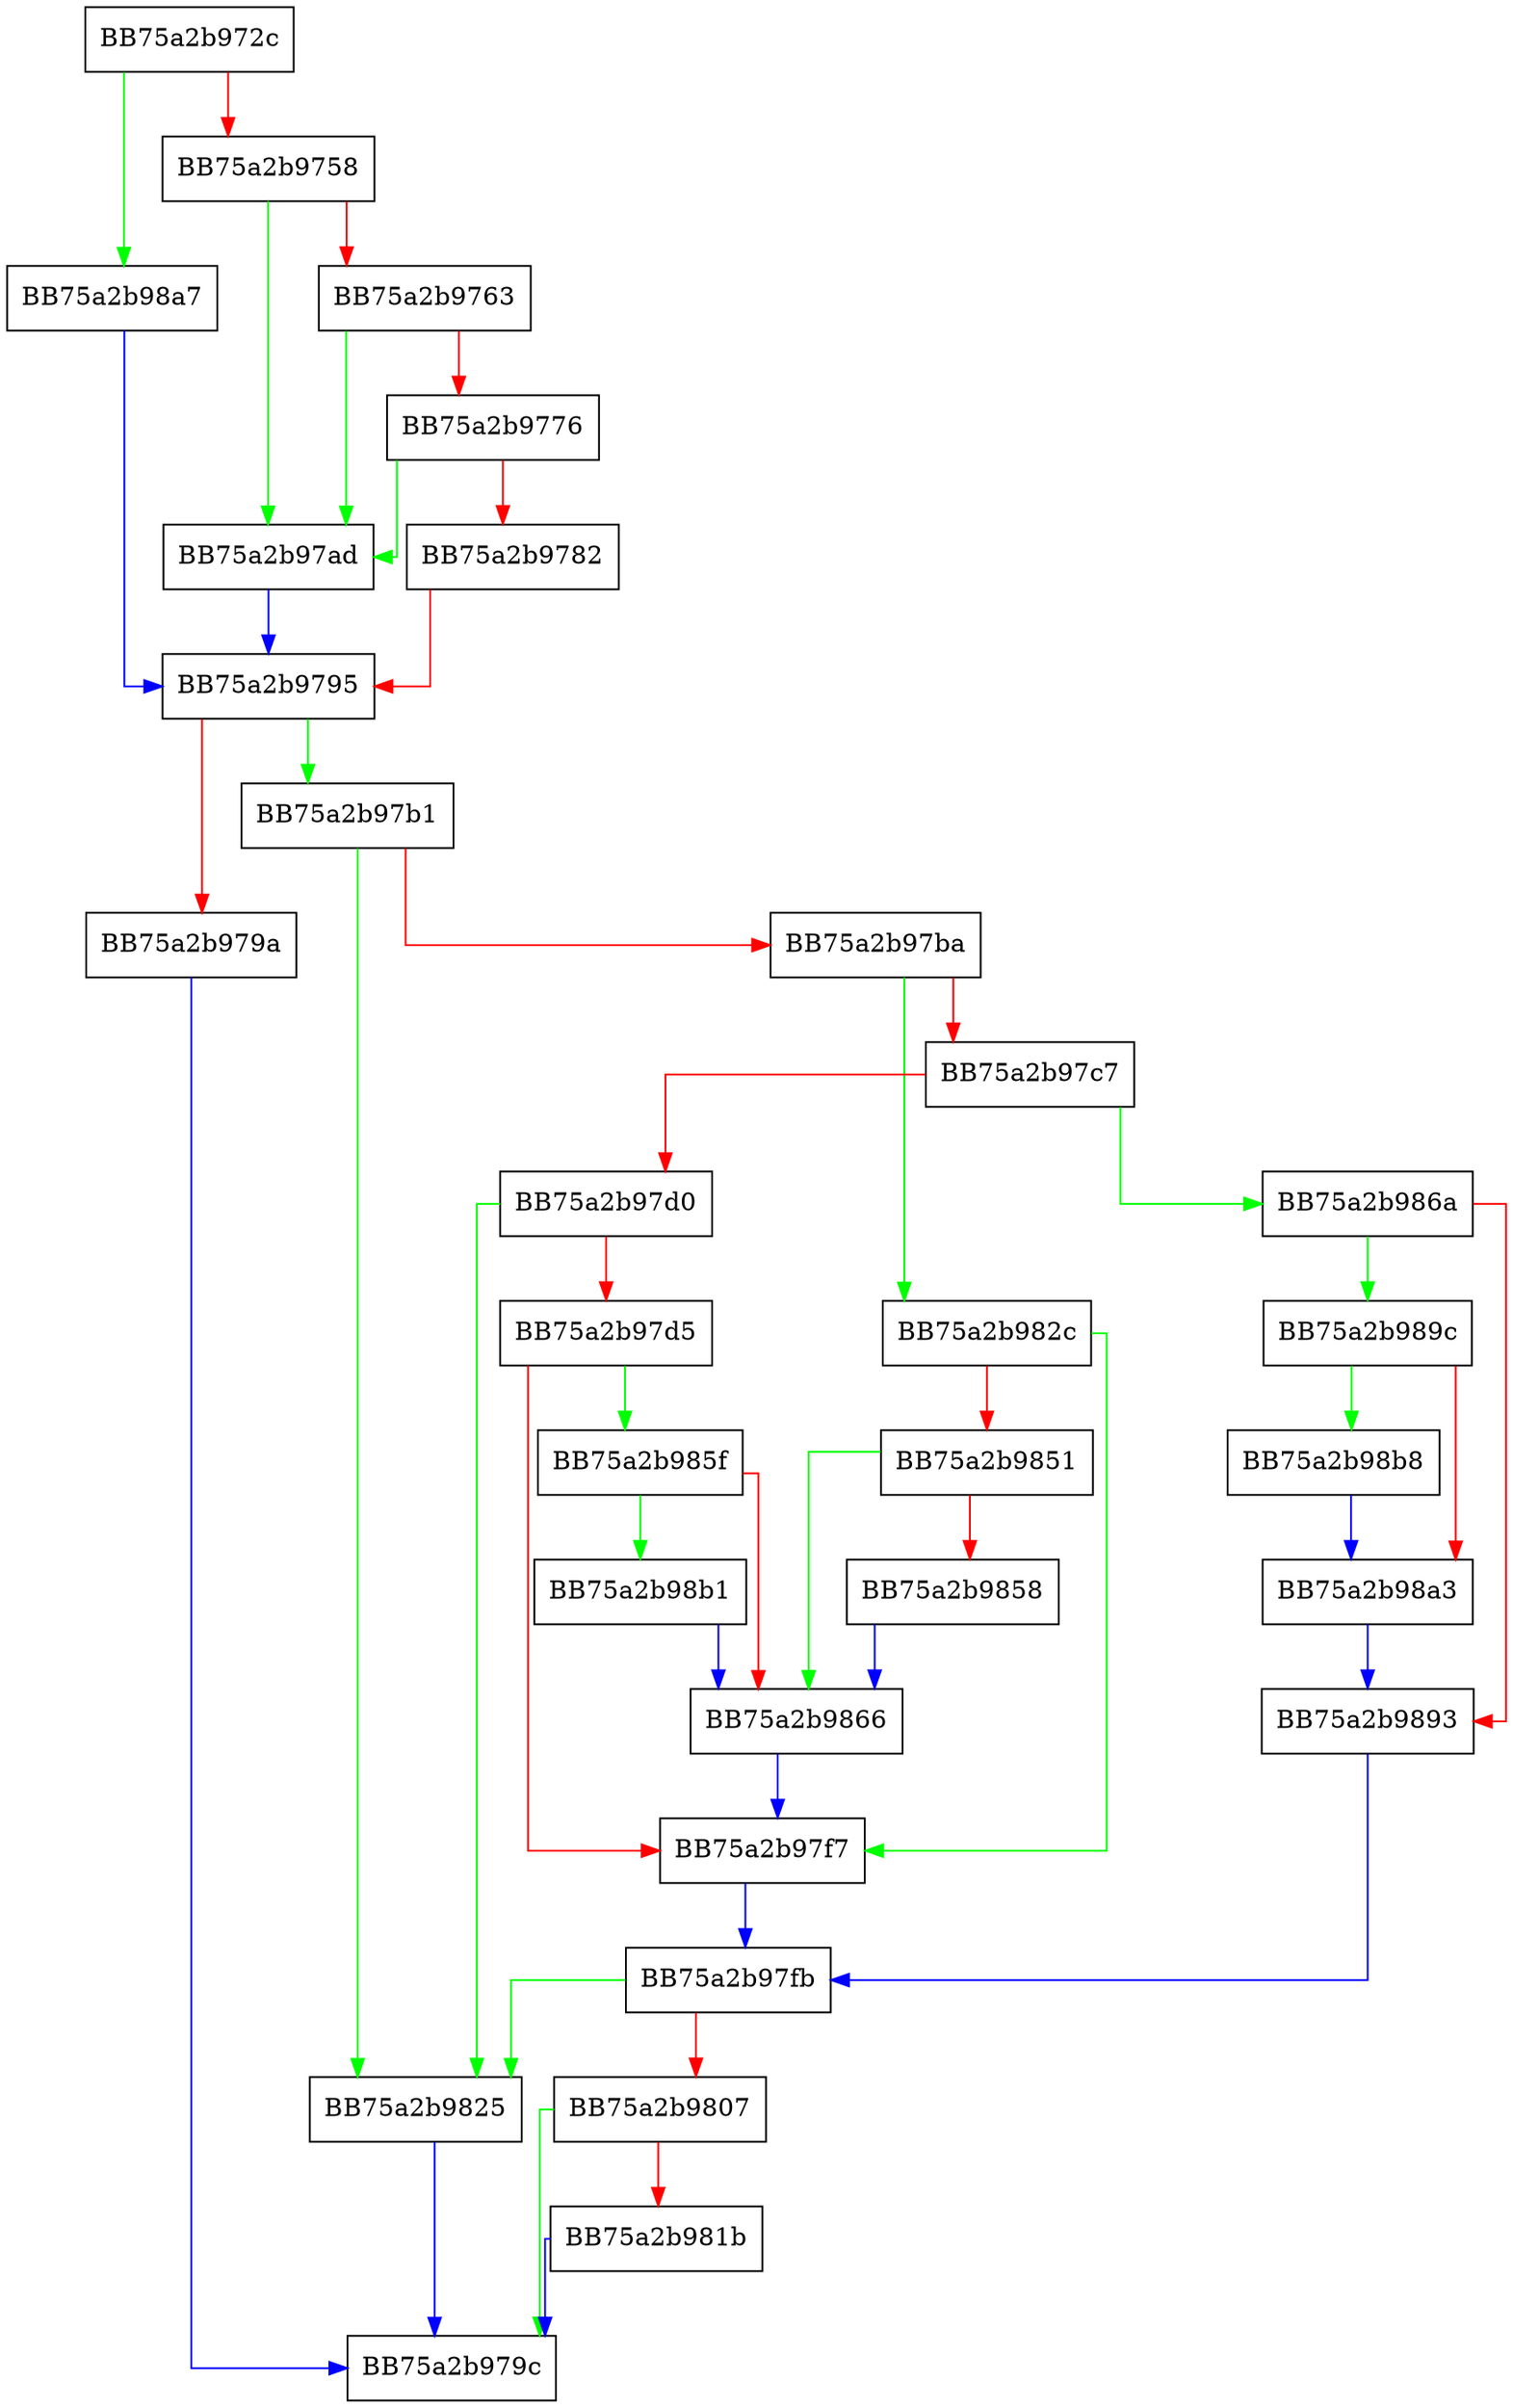 digraph GetValue {
  node [shape="box"];
  graph [splines=ortho];
  BB75a2b972c -> BB75a2b98a7 [color="green"];
  BB75a2b972c -> BB75a2b9758 [color="red"];
  BB75a2b9758 -> BB75a2b97ad [color="green"];
  BB75a2b9758 -> BB75a2b9763 [color="red"];
  BB75a2b9763 -> BB75a2b97ad [color="green"];
  BB75a2b9763 -> BB75a2b9776 [color="red"];
  BB75a2b9776 -> BB75a2b97ad [color="green"];
  BB75a2b9776 -> BB75a2b9782 [color="red"];
  BB75a2b9782 -> BB75a2b9795 [color="red"];
  BB75a2b9795 -> BB75a2b97b1 [color="green"];
  BB75a2b9795 -> BB75a2b979a [color="red"];
  BB75a2b979a -> BB75a2b979c [color="blue"];
  BB75a2b97ad -> BB75a2b9795 [color="blue"];
  BB75a2b97b1 -> BB75a2b9825 [color="green"];
  BB75a2b97b1 -> BB75a2b97ba [color="red"];
  BB75a2b97ba -> BB75a2b982c [color="green"];
  BB75a2b97ba -> BB75a2b97c7 [color="red"];
  BB75a2b97c7 -> BB75a2b986a [color="green"];
  BB75a2b97c7 -> BB75a2b97d0 [color="red"];
  BB75a2b97d0 -> BB75a2b9825 [color="green"];
  BB75a2b97d0 -> BB75a2b97d5 [color="red"];
  BB75a2b97d5 -> BB75a2b985f [color="green"];
  BB75a2b97d5 -> BB75a2b97f7 [color="red"];
  BB75a2b97f7 -> BB75a2b97fb [color="blue"];
  BB75a2b97fb -> BB75a2b9825 [color="green"];
  BB75a2b97fb -> BB75a2b9807 [color="red"];
  BB75a2b9807 -> BB75a2b979c [color="green"];
  BB75a2b9807 -> BB75a2b981b [color="red"];
  BB75a2b981b -> BB75a2b979c [color="blue"];
  BB75a2b9825 -> BB75a2b979c [color="blue"];
  BB75a2b982c -> BB75a2b97f7 [color="green"];
  BB75a2b982c -> BB75a2b9851 [color="red"];
  BB75a2b9851 -> BB75a2b9866 [color="green"];
  BB75a2b9851 -> BB75a2b9858 [color="red"];
  BB75a2b9858 -> BB75a2b9866 [color="blue"];
  BB75a2b985f -> BB75a2b98b1 [color="green"];
  BB75a2b985f -> BB75a2b9866 [color="red"];
  BB75a2b9866 -> BB75a2b97f7 [color="blue"];
  BB75a2b986a -> BB75a2b989c [color="green"];
  BB75a2b986a -> BB75a2b9893 [color="red"];
  BB75a2b9893 -> BB75a2b97fb [color="blue"];
  BB75a2b989c -> BB75a2b98b8 [color="green"];
  BB75a2b989c -> BB75a2b98a3 [color="red"];
  BB75a2b98a3 -> BB75a2b9893 [color="blue"];
  BB75a2b98a7 -> BB75a2b9795 [color="blue"];
  BB75a2b98b1 -> BB75a2b9866 [color="blue"];
  BB75a2b98b8 -> BB75a2b98a3 [color="blue"];
}